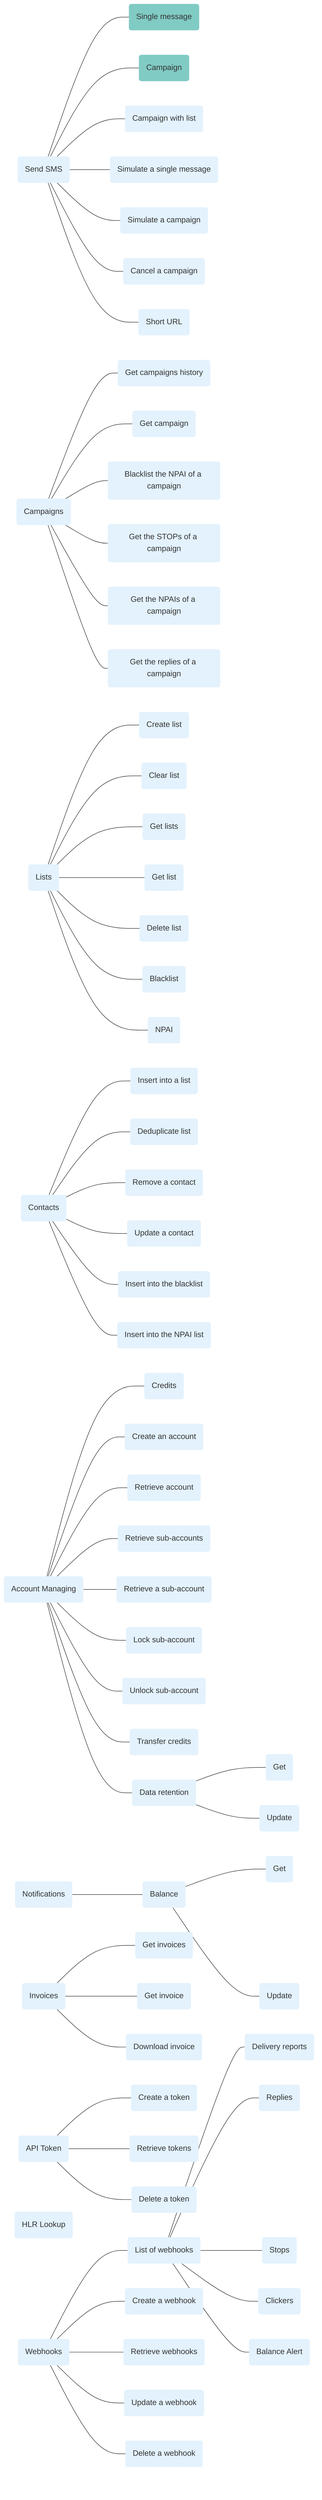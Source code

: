 flowchart LR
    sendsms(Send SMS):::todo --- sendsms1(Single message):::done
    sendsms(Send SMS):::todo --- sendsms2(Campaign):::done
    sendsms(Send SMS):::todo --- sendsms3(Campaign with list):::todo
    sendsms(Send SMS):::todo --- sendsms4(Simulate a single message):::todo
    sendsms(Send SMS):::todo --- sendsms5(Simulate a campaign):::todo
    sendsms(Send SMS):::todo --- sendsms6(Cancel a campaign):::todo
    sendsms(Send SMS):::todo --- sendsms7(Short URL):::todo
    campaigns(Campaigns):::todo --- campaigns1(Get campaigns history):::todo
    campaigns(Campaigns):::todo --- campaigns2(Get campaign):::todo
    campaigns(Campaigns):::todo --- campaigns3(Blacklist the NPAI of a campaign):::todo
    campaigns(Campaigns):::todo --- campaigns4(Get the STOPs of a campaign):::todo
    campaigns(Campaigns):::todo --- campaigns5(Get the NPAIs of a campaign):::todo
    campaigns(Campaigns):::todo --- campaigns6(Get the replies of a campaign):::todo
    lists(Lists):::todo --- lists1(Create list):::todo
    lists(Lists):::todo --- lists2(Clear list):::todo
    lists(Lists):::todo --- lists3(Get lists):::todo
    lists(Lists):::todo --- lists4(Get list):::todo
    lists(Lists):::todo --- lists5(Delete list):::todo
    lists(Lists):::todo --- lists6(Blacklist):::todo
    lists(Lists):::todo --- lists7(NPAI):::todo
    cont(Contacts):::todo --- cont1(Insert into a list):::todo
    cont(Contacts):::todo --- cont2(Deduplicate list):::todo
    cont(Contacts):::todo --- cont3(Remove a contact):::todo
    cont(Contacts):::todo --- cont4(Update a contact):::todo
    cont(Contacts):::todo --- cont5(Insert into the blacklist):::todo
    cont(Contacts):::todo --- cont6(Insert into the NPAI list):::todo
    accmgmt(Account Managing):::todo --- accmgmt1(Credits):::todo
    accmgmt(Account Managing):::todo --- accmgmt2(Create an account):::todo
    accmgmt(Account Managing):::todo --- accmgmt3(Retrieve account):::todo
    accmgmt(Account Managing):::todo --- accmgmt4(Retrieve sub-accounts):::todo
    accmgmt(Account Managing):::todo --- accmgmt5(Retrieve a sub-account):::todo
    accmgmt(Account Managing):::todo --- accmgmt6(Lock sub-account):::todo
    accmgmt(Account Managing):::todo --- accmgmt7(Unlock sub-account):::todo
    accmgmt(Account Managing):::todo --- accmgmt8(Transfer credits):::todo
    accmgmt(Account Managing):::todo --- accmgmt9(Data retention):::todo
    accmgmt9(Data retention):::todo --- dataretentionget(Get):::todo
    accmgmt9(Data retention):::todo --- dataretentionupdate(Update):::todo
    notif(Notifications):::todo --- notif1(Balance):::todo
    notif1(Balance):::todo --- notifget(Get):::todo
    notif1(Balance):::todo --- notifupdate(Update):::todo
    invoices(Invoices):::todo --- invoices1(Get invoices):::todo
    invoices(Invoices):::todo --- invoices2(Get invoice):::todo
    invoices(Invoices):::todo --- invoices3(Download invoice):::todo
    apitoken(API Token):::todo --- apitoken1(Create a token):::todo
    apitoken(API Token):::todo --- apitoken2(Retrieve tokens):::todo
    apitoken(API Token):::todo --- apitoken3(Delete a token):::todo
    hlrlookup(HLR Lookup):::todo
    webhooks(Webhooks):::todo
    webhooks(Webhooks):::todo --- webhooks1(List of webhooks):::todo
    webhooks1(List of webhooks):::todo --- listofwebhooks1(Delivery reports):::todo
    webhooks1(List of webhooks):::todo --- listofwebhooks2(Replies):::todo
    webhooks1(List of webhooks):::todo --- listofwebhooks3(Stops):::todo
    webhooks1(List of webhooks):::todo --- listofwebhooks4(Clickers):::todo
    webhooks1(List of webhooks):::todo --- listofwebhooks5(Balance Alert):::todo
    webhooks(Webhooks):::todo --- webhooks2(Create a webhook):::todo
    webhooks(Webhooks):::todo --- webhooks3(Retrieve webhooks):::todo
    webhooks(Webhooks):::todo --- webhooks4(Update a webhook):::todo
    webhooks(Webhooks):::todo --- webhooks5(Delete a webhook):::todo
    classDef done fill:#80CBC4,stroke-opacity:0;
    classDef todo fill:#E3F2FD,stroke-opacity:0;